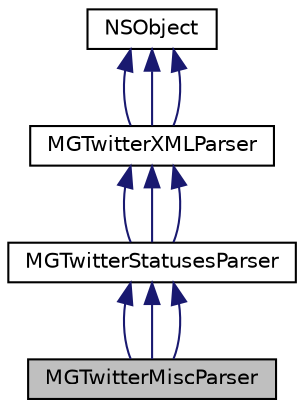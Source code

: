 digraph G
{
  edge [fontname="Helvetica",fontsize="10",labelfontname="Helvetica",labelfontsize="10"];
  node [fontname="Helvetica",fontsize="10",shape=record];
  Node1 [label="MGTwitterMiscParser",height=0.2,width=0.4,color="black", fillcolor="grey75", style="filled" fontcolor="black"];
  Node2 -> Node1 [dir="back",color="midnightblue",fontsize="10",style="solid",fontname="Helvetica"];
  Node2 [label="MGTwitterStatusesParser",height=0.2,width=0.4,color="black", fillcolor="white", style="filled",URL="$interface_m_g_twitter_statuses_parser.html"];
  Node3 -> Node2 [dir="back",color="midnightblue",fontsize="10",style="solid",fontname="Helvetica"];
  Node3 [label="MGTwitterXMLParser",height=0.2,width=0.4,color="black", fillcolor="white", style="filled",URL="$interface_m_g_twitter_x_m_l_parser.html"];
  Node4 -> Node3 [dir="back",color="midnightblue",fontsize="10",style="solid",fontname="Helvetica"];
  Node4 [label="NSObject",height=0.2,width=0.4,color="black", fillcolor="white", style="filled",URL="$class_n_s_object.html"];
  Node4 -> Node3 [dir="back",color="midnightblue",fontsize="10",style="solid",fontname="Helvetica"];
  Node4 -> Node3 [dir="back",color="midnightblue",fontsize="10",style="solid",fontname="Helvetica"];
  Node3 -> Node2 [dir="back",color="midnightblue",fontsize="10",style="solid",fontname="Helvetica"];
  Node3 -> Node2 [dir="back",color="midnightblue",fontsize="10",style="solid",fontname="Helvetica"];
  Node2 -> Node1 [dir="back",color="midnightblue",fontsize="10",style="solid",fontname="Helvetica"];
  Node2 -> Node1 [dir="back",color="midnightblue",fontsize="10",style="solid",fontname="Helvetica"];
}
